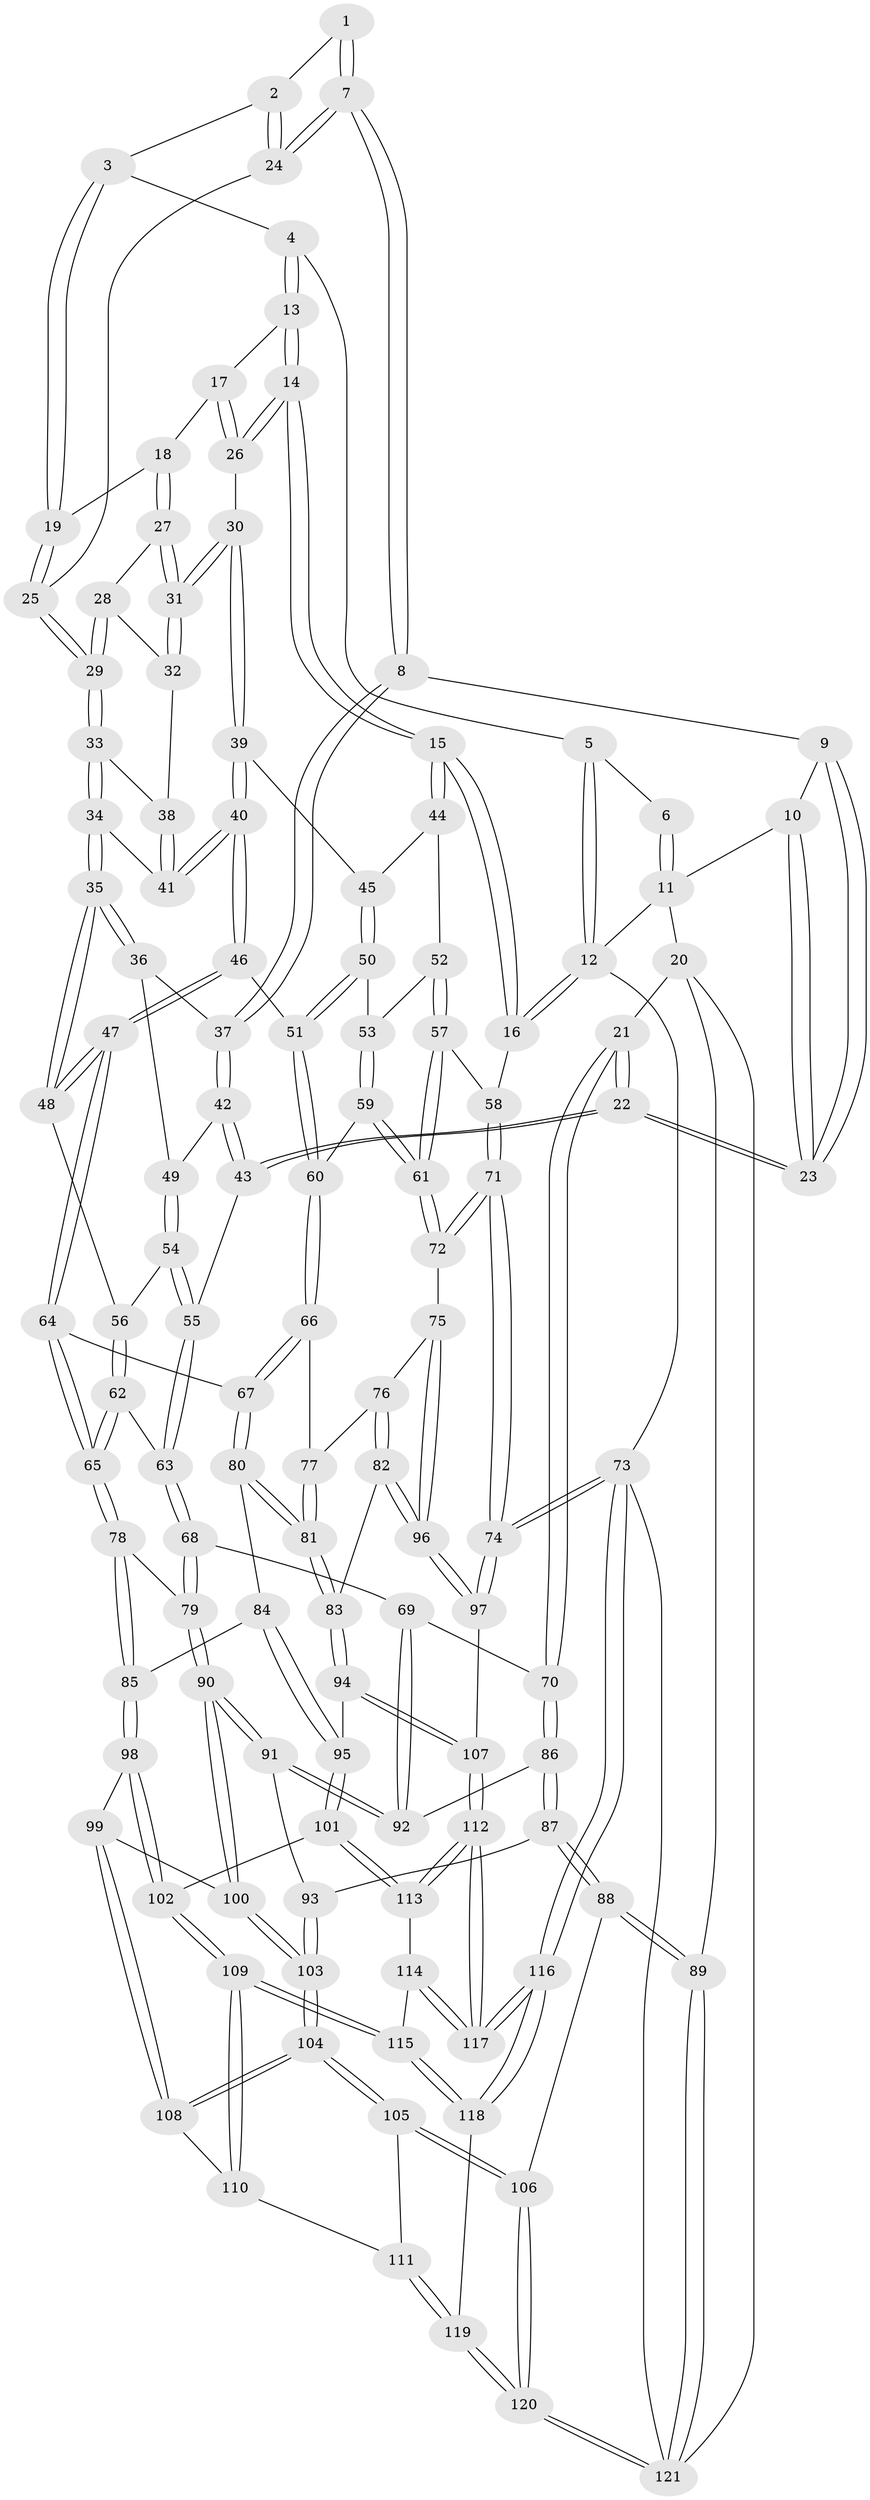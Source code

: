 // Generated by graph-tools (version 1.1) at 2025/38/03/09/25 02:38:34]
// undirected, 121 vertices, 299 edges
graph export_dot {
graph [start="1"]
  node [color=gray90,style=filled];
  1 [pos="+0.47426245953265084+0"];
  2 [pos="+0.5421937710315816+0.05726582808504908"];
  3 [pos="+0.6656154343928309+0"];
  4 [pos="+0.7017051408147487+0"];
  5 [pos="+0.6968547215534792+0"];
  6 [pos="+0.4721882588993145+0"];
  7 [pos="+0.4357246050856818+0.14361303519693885"];
  8 [pos="+0.35434663846170167+0.19222262921605032"];
  9 [pos="+0.31204274375076574+0.16982698553306913"];
  10 [pos="+0.229903790931601+0"];
  11 [pos="+0.2357625904505265+0"];
  12 [pos="+1+0"];
  13 [pos="+0.787504861091542+0.05376255724068191"];
  14 [pos="+1+0.14275498223636282"];
  15 [pos="+1+0.12946610685933244"];
  16 [pos="+1+0.10627601247835239"];
  17 [pos="+0.73921286116786+0.14659153506339387"];
  18 [pos="+0.7300661217480479+0.15008590383700082"];
  19 [pos="+0.6344156263946761+0.11984128214629852"];
  20 [pos="+0+0.32599271588412304"];
  21 [pos="+0+0.3264201148077118"];
  22 [pos="+0+0.3138081717955338"];
  23 [pos="+0+0.2622190262172219"];
  24 [pos="+0.547426809024161+0.13757627060658809"];
  25 [pos="+0.5815842752175395+0.15018901844975877"];
  26 [pos="+0.8757895032936249+0.20994006480150798"];
  27 [pos="+0.7296588152588996+0.15306095263692843"];
  28 [pos="+0.6944690754137748+0.22002883607068577"];
  29 [pos="+0.597318770516446+0.24671307499888975"];
  30 [pos="+0.7993112795907036+0.2983676233973832"];
  31 [pos="+0.7544548496057837+0.2683503916068835"];
  32 [pos="+0.7146234917194102+0.2652515179479707"];
  33 [pos="+0.5971095349092577+0.2493832833084193"];
  34 [pos="+0.5827713729283175+0.2924616614798282"];
  35 [pos="+0.5229408005681782+0.36764114433961653"];
  36 [pos="+0.39954132182068564+0.2919342246656432"];
  37 [pos="+0.369336370676482+0.23974256829842344"];
  38 [pos="+0.7059137059344842+0.2696679615382829"];
  39 [pos="+0.7972112774987455+0.3249133799911222"];
  40 [pos="+0.722477802176592+0.36854882818358925"];
  41 [pos="+0.6829189352629075+0.3209818210466152"];
  42 [pos="+0.22643262485746668+0.37752553427676167"];
  43 [pos="+0.1988948463953104+0.38919270246909443"];
  44 [pos="+0.8615658432272847+0.3681598037404597"];
  45 [pos="+0.8288958854831939+0.3613980477443244"];
  46 [pos="+0.6819984268135869+0.4460230836138057"];
  47 [pos="+0.5573454840555698+0.4535297103882736"];
  48 [pos="+0.5421094900322684+0.4376010986050829"];
  49 [pos="+0.34437209365081145+0.3872850179262249"];
  50 [pos="+0.8205901628236982+0.40500853345649596"];
  51 [pos="+0.7473543686286931+0.495993981203549"];
  52 [pos="+0.9060612621975527+0.4087995109217989"];
  53 [pos="+0.8534328906258845+0.45121389701044023"];
  54 [pos="+0.3363087222987357+0.4537223718375766"];
  55 [pos="+0.29792778851975765+0.5040839704542727"];
  56 [pos="+0.49604098889116444+0.4557044243152938"];
  57 [pos="+0.9507340317345839+0.4279919051061574"];
  58 [pos="+1+0.24247663672260306"];
  59 [pos="+0.8531035985376189+0.544122377930524"];
  60 [pos="+0.7749219059855138+0.5402370723306426"];
  61 [pos="+0.9045427937425459+0.5616764158159575"];
  62 [pos="+0.3693331731606166+0.5638327827528629"];
  63 [pos="+0.2958718555288547+0.5411162172492813"];
  64 [pos="+0.5580377999005958+0.4940249735470572"];
  65 [pos="+0.43258100329087196+0.6334193845502429"];
  66 [pos="+0.7631025422237542+0.5596086160769413"];
  67 [pos="+0.6004959839450552+0.5984719164318203"];
  68 [pos="+0.25219573536907564+0.5804051585144179"];
  69 [pos="+0.24907789697481855+0.5808707064705583"];
  70 [pos="+0.1245097922473811+0.5834943740218508"];
  71 [pos="+1+0.6450708402603476"];
  72 [pos="+0.9275595628450584+0.5891035031564811"];
  73 [pos="+1+1"];
  74 [pos="+1+1"];
  75 [pos="+0.8772337642762936+0.6872265100173265"];
  76 [pos="+0.755399080343274+0.6124499163598384"];
  77 [pos="+0.754704622588294+0.6082328826261612"];
  78 [pos="+0.4385365243990247+0.6665103907508927"];
  79 [pos="+0.3104120527161464+0.706737717282509"];
  80 [pos="+0.5994258057385018+0.6617781050431663"];
  81 [pos="+0.6086107208324361+0.6710816539718388"];
  82 [pos="+0.7521959043070646+0.7286534109581841"];
  83 [pos="+0.6583348421749609+0.7527055068848029"];
  84 [pos="+0.5025800280936477+0.6869037908630229"];
  85 [pos="+0.4627645375747083+0.6915763941643188"];
  86 [pos="+0.11191102073070688+0.6620570778279448"];
  87 [pos="+0.09674634400187893+0.7192330047457938"];
  88 [pos="+0+0.7743344563944559"];
  89 [pos="+0+0.8063787263542966"];
  90 [pos="+0.2948929255512138+0.7539268426919027"];
  91 [pos="+0.23156307588403474+0.7384094553030829"];
  92 [pos="+0.2184551108598938+0.699381315134256"];
  93 [pos="+0.13928042030075724+0.7531264233968793"];
  94 [pos="+0.6394896245430143+0.8067941944708996"];
  95 [pos="+0.5889083026740054+0.8391210641647215"];
  96 [pos="+0.8519255469345894+0.7647499998886462"];
  97 [pos="+0.8764599927144961+0.8107794921596371"];
  98 [pos="+0.45274799163125096+0.7710464928067868"];
  99 [pos="+0.34324507710363167+0.808919822863313"];
  100 [pos="+0.2988719550869803+0.7700255888137915"];
  101 [pos="+0.587472998778816+0.8402724203236421"];
  102 [pos="+0.4884190443224731+0.8218994556738707"];
  103 [pos="+0.1866285734990162+0.8716466293174449"];
  104 [pos="+0.18002987396449507+0.9102534270945999"];
  105 [pos="+0.17028912452798353+0.9358889506261324"];
  106 [pos="+0.16356325078122813+0.9483033925960519"];
  107 [pos="+0.7082901057788398+0.8723779953270612"];
  108 [pos="+0.3477854021874807+0.8546951439178786"];
  109 [pos="+0.4326214988384126+0.9138711643498032"];
  110 [pos="+0.35060961870969165+0.8609024831692835"];
  111 [pos="+0.3282289621157142+0.9070192262741855"];
  112 [pos="+0.7252724298858704+0.961609610006186"];
  113 [pos="+0.5789090874348403+0.9163845175573305"];
  114 [pos="+0.5765984481197024+0.9210611474865077"];
  115 [pos="+0.46978545787294107+1"];
  116 [pos="+0.9120223959768528+1"];
  117 [pos="+0.8044675308758759+1"];
  118 [pos="+0.44911039857432494+1"];
  119 [pos="+0.3407170809504279+1"];
  120 [pos="+0.09812418885832329+1"];
  121 [pos="+0+1"];
  1 -- 2;
  1 -- 7;
  1 -- 7;
  2 -- 3;
  2 -- 24;
  2 -- 24;
  3 -- 4;
  3 -- 19;
  3 -- 19;
  4 -- 5;
  4 -- 13;
  4 -- 13;
  5 -- 6;
  5 -- 12;
  5 -- 12;
  6 -- 11;
  6 -- 11;
  7 -- 8;
  7 -- 8;
  7 -- 24;
  7 -- 24;
  8 -- 9;
  8 -- 37;
  8 -- 37;
  9 -- 10;
  9 -- 23;
  9 -- 23;
  10 -- 11;
  10 -- 23;
  10 -- 23;
  11 -- 12;
  11 -- 20;
  12 -- 16;
  12 -- 16;
  12 -- 73;
  13 -- 14;
  13 -- 14;
  13 -- 17;
  14 -- 15;
  14 -- 15;
  14 -- 26;
  14 -- 26;
  15 -- 16;
  15 -- 16;
  15 -- 44;
  15 -- 44;
  16 -- 58;
  17 -- 18;
  17 -- 26;
  17 -- 26;
  18 -- 19;
  18 -- 27;
  18 -- 27;
  19 -- 25;
  19 -- 25;
  20 -- 21;
  20 -- 89;
  20 -- 121;
  21 -- 22;
  21 -- 22;
  21 -- 70;
  21 -- 70;
  22 -- 23;
  22 -- 23;
  22 -- 43;
  22 -- 43;
  24 -- 25;
  25 -- 29;
  25 -- 29;
  26 -- 30;
  27 -- 28;
  27 -- 31;
  27 -- 31;
  28 -- 29;
  28 -- 29;
  28 -- 32;
  29 -- 33;
  29 -- 33;
  30 -- 31;
  30 -- 31;
  30 -- 39;
  30 -- 39;
  31 -- 32;
  31 -- 32;
  32 -- 38;
  33 -- 34;
  33 -- 34;
  33 -- 38;
  34 -- 35;
  34 -- 35;
  34 -- 41;
  35 -- 36;
  35 -- 36;
  35 -- 48;
  35 -- 48;
  36 -- 37;
  36 -- 49;
  37 -- 42;
  37 -- 42;
  38 -- 41;
  38 -- 41;
  39 -- 40;
  39 -- 40;
  39 -- 45;
  40 -- 41;
  40 -- 41;
  40 -- 46;
  40 -- 46;
  42 -- 43;
  42 -- 43;
  42 -- 49;
  43 -- 55;
  44 -- 45;
  44 -- 52;
  45 -- 50;
  45 -- 50;
  46 -- 47;
  46 -- 47;
  46 -- 51;
  47 -- 48;
  47 -- 48;
  47 -- 64;
  47 -- 64;
  48 -- 56;
  49 -- 54;
  49 -- 54;
  50 -- 51;
  50 -- 51;
  50 -- 53;
  51 -- 60;
  51 -- 60;
  52 -- 53;
  52 -- 57;
  52 -- 57;
  53 -- 59;
  53 -- 59;
  54 -- 55;
  54 -- 55;
  54 -- 56;
  55 -- 63;
  55 -- 63;
  56 -- 62;
  56 -- 62;
  57 -- 58;
  57 -- 61;
  57 -- 61;
  58 -- 71;
  58 -- 71;
  59 -- 60;
  59 -- 61;
  59 -- 61;
  60 -- 66;
  60 -- 66;
  61 -- 72;
  61 -- 72;
  62 -- 63;
  62 -- 65;
  62 -- 65;
  63 -- 68;
  63 -- 68;
  64 -- 65;
  64 -- 65;
  64 -- 67;
  65 -- 78;
  65 -- 78;
  66 -- 67;
  66 -- 67;
  66 -- 77;
  67 -- 80;
  67 -- 80;
  68 -- 69;
  68 -- 79;
  68 -- 79;
  69 -- 70;
  69 -- 92;
  69 -- 92;
  70 -- 86;
  70 -- 86;
  71 -- 72;
  71 -- 72;
  71 -- 74;
  71 -- 74;
  72 -- 75;
  73 -- 74;
  73 -- 74;
  73 -- 116;
  73 -- 116;
  73 -- 121;
  74 -- 97;
  74 -- 97;
  75 -- 76;
  75 -- 96;
  75 -- 96;
  76 -- 77;
  76 -- 82;
  76 -- 82;
  77 -- 81;
  77 -- 81;
  78 -- 79;
  78 -- 85;
  78 -- 85;
  79 -- 90;
  79 -- 90;
  80 -- 81;
  80 -- 81;
  80 -- 84;
  81 -- 83;
  81 -- 83;
  82 -- 83;
  82 -- 96;
  82 -- 96;
  83 -- 94;
  83 -- 94;
  84 -- 85;
  84 -- 95;
  84 -- 95;
  85 -- 98;
  85 -- 98;
  86 -- 87;
  86 -- 87;
  86 -- 92;
  87 -- 88;
  87 -- 88;
  87 -- 93;
  88 -- 89;
  88 -- 89;
  88 -- 106;
  89 -- 121;
  89 -- 121;
  90 -- 91;
  90 -- 91;
  90 -- 100;
  90 -- 100;
  91 -- 92;
  91 -- 92;
  91 -- 93;
  93 -- 103;
  93 -- 103;
  94 -- 95;
  94 -- 107;
  94 -- 107;
  95 -- 101;
  95 -- 101;
  96 -- 97;
  96 -- 97;
  97 -- 107;
  98 -- 99;
  98 -- 102;
  98 -- 102;
  99 -- 100;
  99 -- 108;
  99 -- 108;
  100 -- 103;
  100 -- 103;
  101 -- 102;
  101 -- 113;
  101 -- 113;
  102 -- 109;
  102 -- 109;
  103 -- 104;
  103 -- 104;
  104 -- 105;
  104 -- 105;
  104 -- 108;
  104 -- 108;
  105 -- 106;
  105 -- 106;
  105 -- 111;
  106 -- 120;
  106 -- 120;
  107 -- 112;
  107 -- 112;
  108 -- 110;
  109 -- 110;
  109 -- 110;
  109 -- 115;
  109 -- 115;
  110 -- 111;
  111 -- 119;
  111 -- 119;
  112 -- 113;
  112 -- 113;
  112 -- 117;
  112 -- 117;
  113 -- 114;
  114 -- 115;
  114 -- 117;
  114 -- 117;
  115 -- 118;
  115 -- 118;
  116 -- 117;
  116 -- 117;
  116 -- 118;
  116 -- 118;
  118 -- 119;
  119 -- 120;
  119 -- 120;
  120 -- 121;
  120 -- 121;
}
